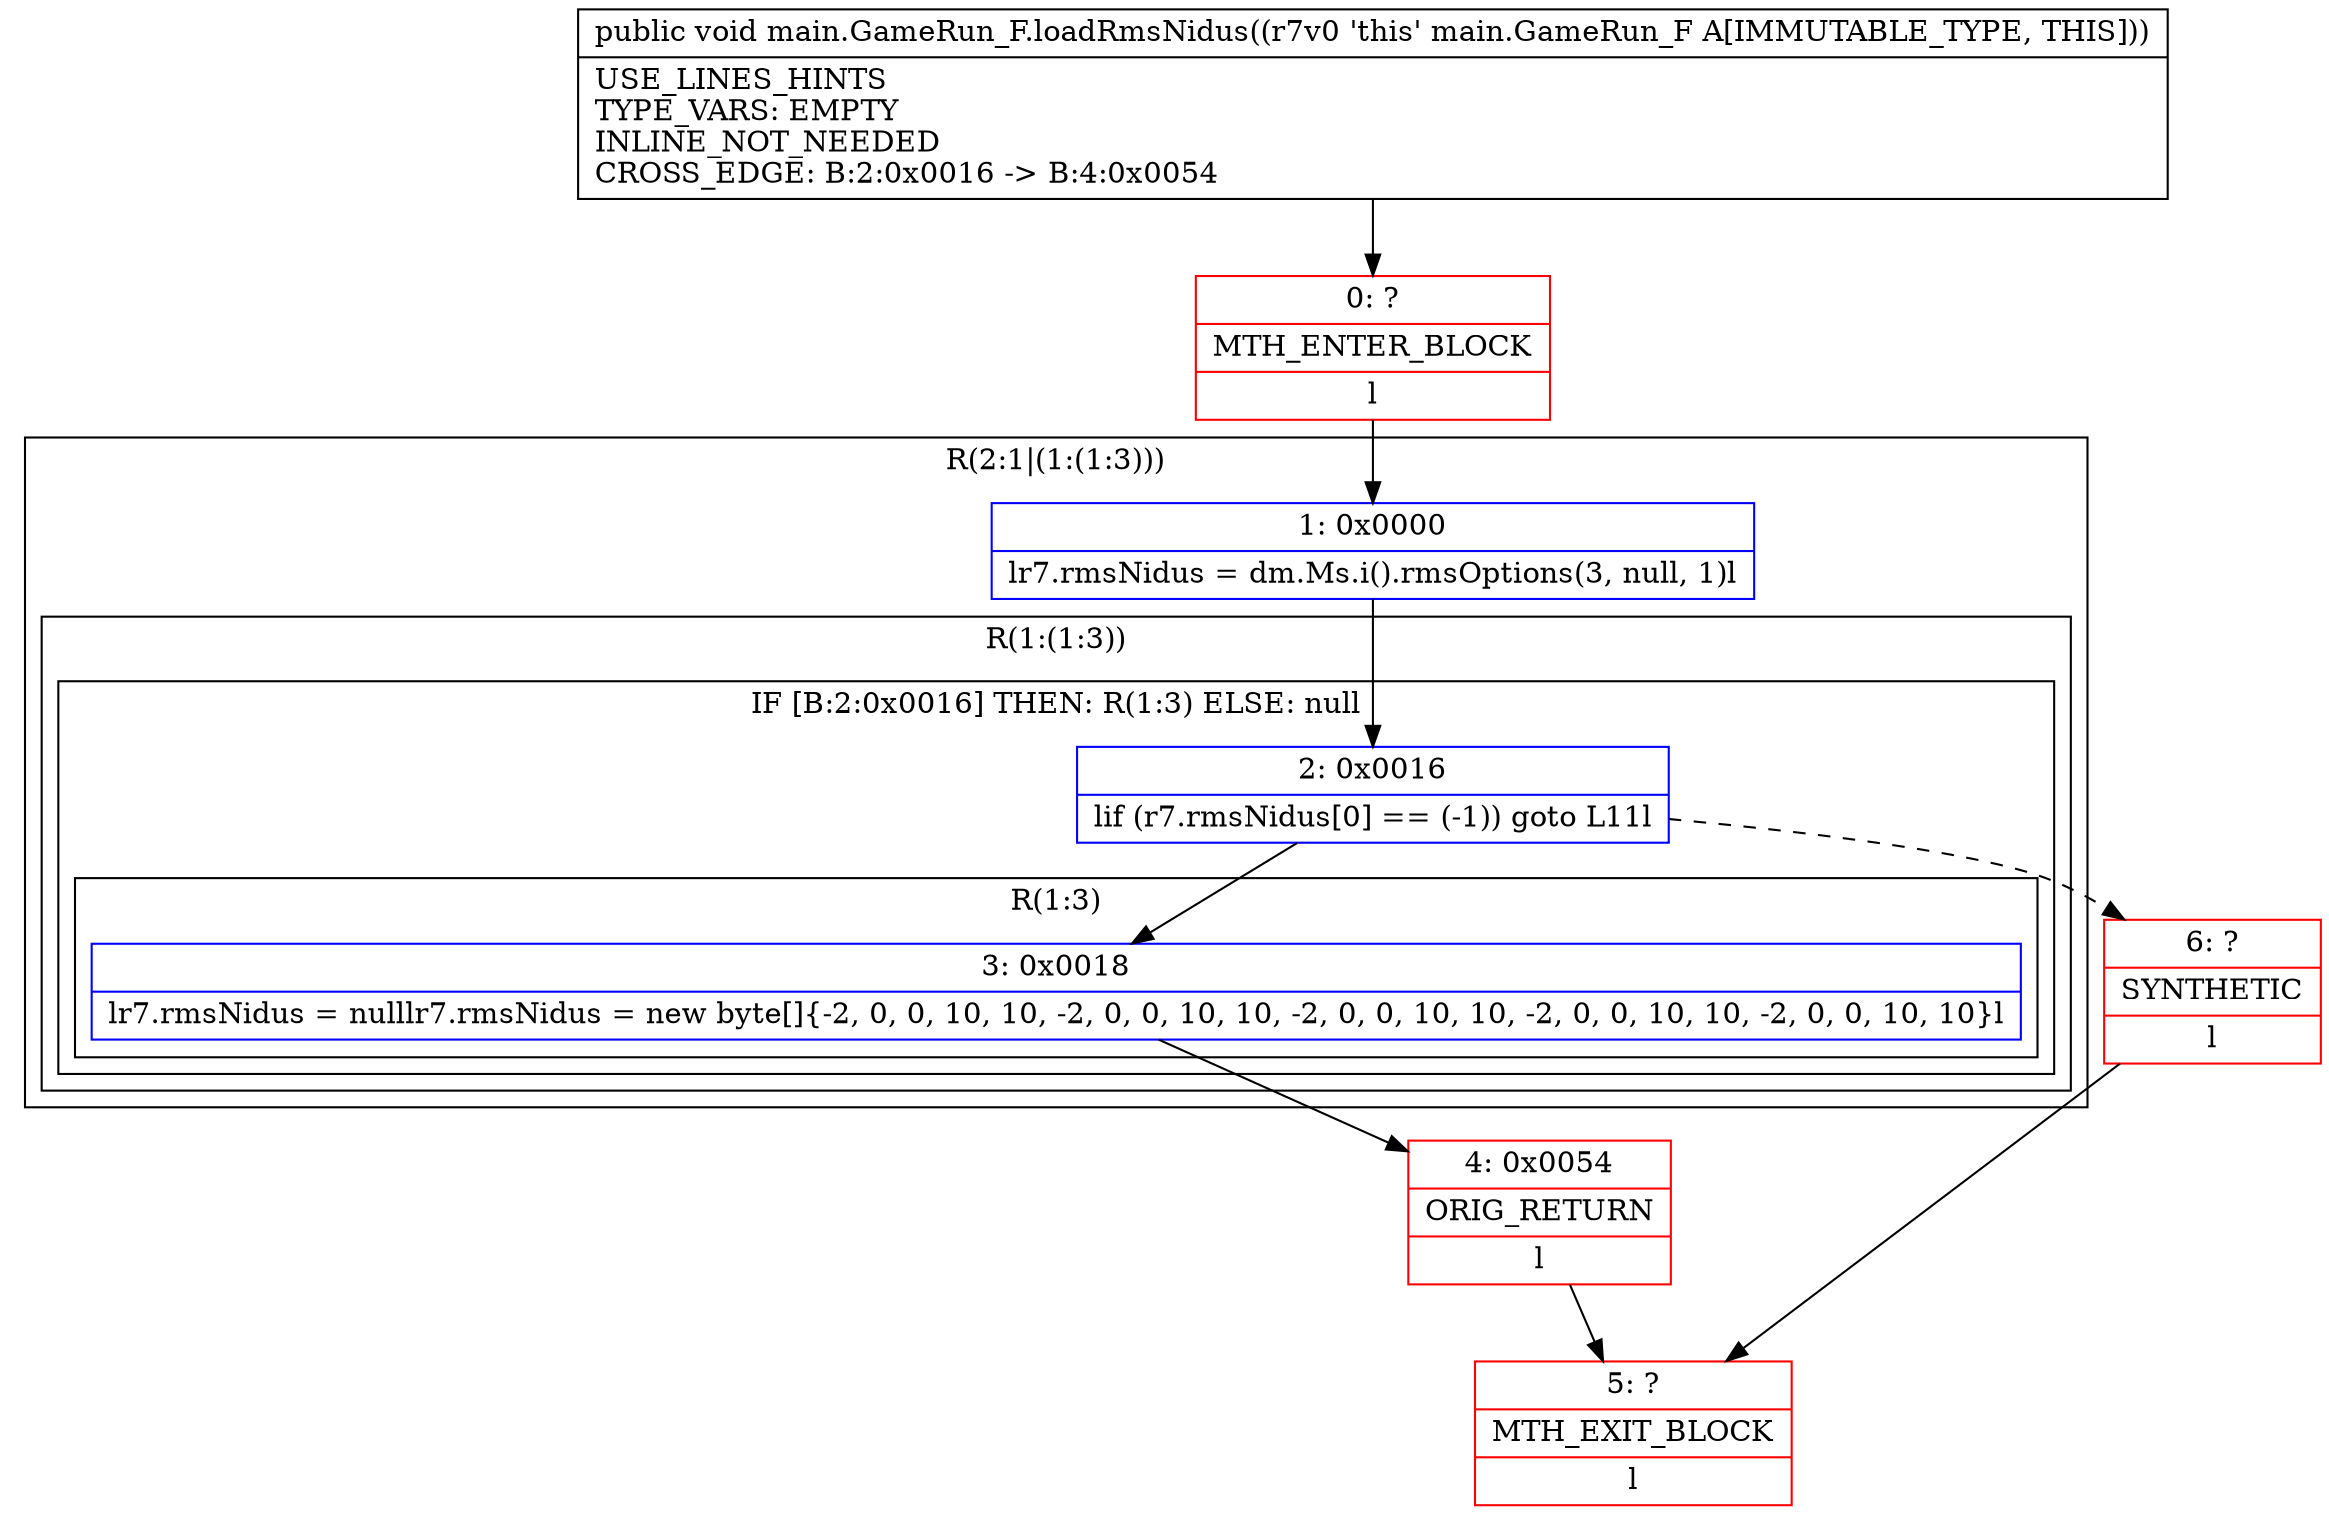 digraph "CFG formain.GameRun_F.loadRmsNidus()V" {
subgraph cluster_Region_1716589886 {
label = "R(2:1|(1:(1:3)))";
node [shape=record,color=blue];
Node_1 [shape=record,label="{1\:\ 0x0000|lr7.rmsNidus = dm.Ms.i().rmsOptions(3, null, 1)l}"];
subgraph cluster_Region_1007415909 {
label = "R(1:(1:3))";
node [shape=record,color=blue];
subgraph cluster_IfRegion_490189579 {
label = "IF [B:2:0x0016] THEN: R(1:3) ELSE: null";
node [shape=record,color=blue];
Node_2 [shape=record,label="{2\:\ 0x0016|lif (r7.rmsNidus[0] == (\-1)) goto L11l}"];
subgraph cluster_Region_531361792 {
label = "R(1:3)";
node [shape=record,color=blue];
Node_3 [shape=record,label="{3\:\ 0x0018|lr7.rmsNidus = nulllr7.rmsNidus = new byte[]\{\-2, 0, 0, 10, 10, \-2, 0, 0, 10, 10, \-2, 0, 0, 10, 10, \-2, 0, 0, 10, 10, \-2, 0, 0, 10, 10\}l}"];
}
}
}
}
Node_0 [shape=record,color=red,label="{0\:\ ?|MTH_ENTER_BLOCK\l|l}"];
Node_4 [shape=record,color=red,label="{4\:\ 0x0054|ORIG_RETURN\l|l}"];
Node_5 [shape=record,color=red,label="{5\:\ ?|MTH_EXIT_BLOCK\l|l}"];
Node_6 [shape=record,color=red,label="{6\:\ ?|SYNTHETIC\l|l}"];
MethodNode[shape=record,label="{public void main.GameRun_F.loadRmsNidus((r7v0 'this' main.GameRun_F A[IMMUTABLE_TYPE, THIS]))  | USE_LINES_HINTS\lTYPE_VARS: EMPTY\lINLINE_NOT_NEEDED\lCROSS_EDGE: B:2:0x0016 \-\> B:4:0x0054\l}"];
MethodNode -> Node_0;
Node_1 -> Node_2;
Node_2 -> Node_3;
Node_2 -> Node_6[style=dashed];
Node_3 -> Node_4;
Node_0 -> Node_1;
Node_4 -> Node_5;
Node_6 -> Node_5;
}

